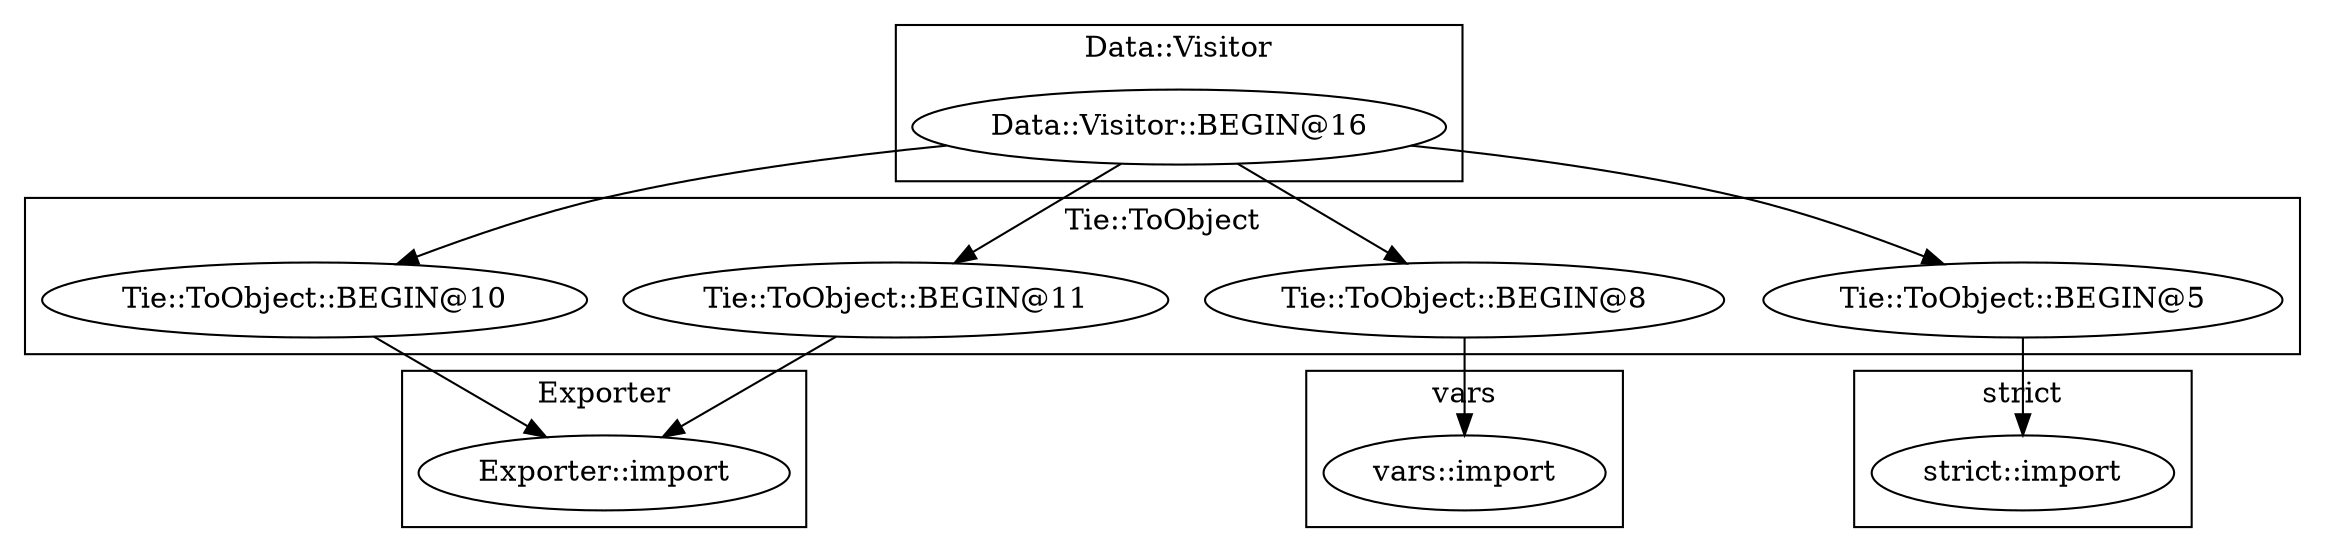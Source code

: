 digraph {
graph [overlap=false]
subgraph cluster_Exporter {
	label="Exporter";
	"Exporter::import";
}
subgraph cluster_Tie_ToObject {
	label="Tie::ToObject";
	"Tie::ToObject::BEGIN@11";
	"Tie::ToObject::BEGIN@8";
	"Tie::ToObject::BEGIN@5";
	"Tie::ToObject::BEGIN@10";
}
subgraph cluster_Data_Visitor {
	label="Data::Visitor";
	"Data::Visitor::BEGIN@16";
}
subgraph cluster_vars {
	label="vars";
	"vars::import";
}
subgraph cluster_strict {
	label="strict";
	"strict::import";
}
"Data::Visitor::BEGIN@16" -> "Tie::ToObject::BEGIN@11";
"Data::Visitor::BEGIN@16" -> "Tie::ToObject::BEGIN@5";
"Tie::ToObject::BEGIN@5" -> "strict::import";
"Tie::ToObject::BEGIN@11" -> "Exporter::import";
"Tie::ToObject::BEGIN@10" -> "Exporter::import";
"Tie::ToObject::BEGIN@8" -> "vars::import";
"Data::Visitor::BEGIN@16" -> "Tie::ToObject::BEGIN@10";
"Data::Visitor::BEGIN@16" -> "Tie::ToObject::BEGIN@8";
}
